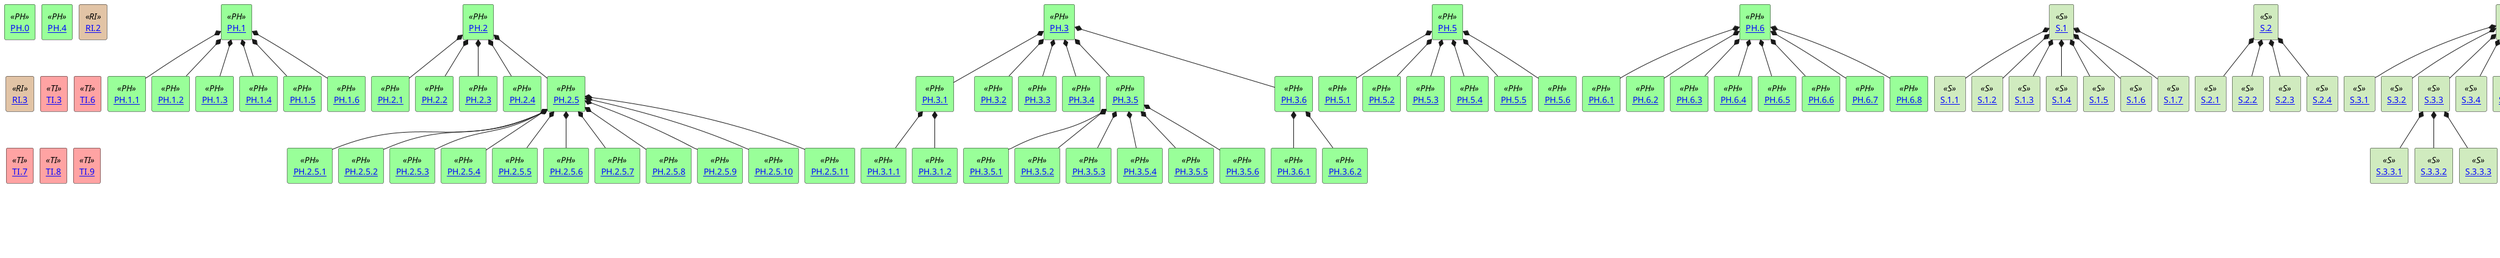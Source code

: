 @startuml
skinparam nodesep 10
skinparam rectangle {
    backgroundColor<<PH>> 99ff99
    backgroundColor<<S>> d0ebbf
    backgroundColor<<RI>> e2c4a6
    backgroundColor<<TI>> ffa3a3
}
rectangle "[[Requirements-PHRSFMR2-PH.0.html PH.0]]" <<PH>> as PHR_R24
rectangle "[[Requirements-PHRSFMR2-PH.1.html PH.1]]" <<PH>> as PHR_R222
rectangle "[[Requirements-PHRSFMR2-PH.1.1.html PH.1.1]]" <<PH>> as PHR_R223
PHR_R222 *-- PHR_R223
rectangle "[[Requirements-PHRSFMR2-PH.1.2.html PH.1.2]]" <<PH>> as PHR_R232
PHR_R222 *-- PHR_R232
rectangle "[[Requirements-PHRSFMR2-PH.1.3.html PH.1.3]]" <<PH>> as PHR_R243
PHR_R222 *-- PHR_R243
rectangle "[[Requirements-PHRSFMR2-PH.1.4.html PH.1.4]]" <<PH>> as PHR_R251
PHR_R222 *-- PHR_R251
rectangle "[[Requirements-PHRSFMR2-PH.1.5.html PH.1.5]]" <<PH>> as PHR_R260
PHR_R222 *-- PHR_R260
rectangle "[[Requirements-PHRSFMR2-PH.1.6.html PH.1.6]]" <<PH>> as PHR_R271
PHR_R222 *-- PHR_R271
rectangle "[[Requirements-PHRSFMR2-PH.2.html PH.2]]" <<PH>> as PHR_R283
rectangle "[[Requirements-PHRSFMR2-PH.2.1.html PH.2.1]]" <<PH>> as PHR_R287
PHR_R283 *-- PHR_R287
rectangle "[[Requirements-PHRSFMR2-PH.2.2.html PH.2.2]]" <<PH>> as PHR_R295
PHR_R283 *-- PHR_R295
rectangle "[[Requirements-PHRSFMR2-PH.2.3.html PH.2.3]]" <<PH>> as PHR_R299
PHR_R283 *-- PHR_R299
rectangle "[[Requirements-PHRSFMR2-PH.2.4.html PH.2.4]]" <<PH>> as PHR_R2111
PHR_R283 *-- PHR_R2111
rectangle "[[Requirements-PHRSFMR2-PH.2.5.html PH.2.5]]" <<PH>> as PHR_R2121
PHR_R283 *-- PHR_R2121
rectangle "[[Requirements-PHRSFMR2-PH.2.5.1.html PH.2.5.1]]" <<PH>> as PHR_R2124
PHR_R2121 *-- PHR_R2124
rectangle "[[Requirements-PHRSFMR2-PH.2.5.2.html PH.2.5.2]]" <<PH>> as PHR_R2145
PHR_R2121 *-- PHR_R2145
rectangle "[[Requirements-PHRSFMR2-PH.2.5.3.html PH.2.5.3]]" <<PH>> as PHR_R2167
PHR_R2121 *-- PHR_R2167
rectangle "[[Requirements-PHRSFMR2-PH.2.5.4.html PH.2.5.4]]" <<PH>> as PHR_R2179
PHR_R2121 *-- PHR_R2179
rectangle "[[Requirements-PHRSFMR2-PH.2.5.5.html PH.2.5.5]]" <<PH>> as PHR_R2195
PHR_R2121 *-- PHR_R2195
rectangle "[[Requirements-PHRSFMR2-PH.2.5.6.html PH.2.5.6]]" <<PH>> as PHR_R2203
PHR_R2121 *-- PHR_R2203
rectangle "[[Requirements-PHRSFMR2-PH.2.5.7.html PH.2.5.7]]" <<PH>> as PHR_R2212
PHR_R2121 *-- PHR_R2212
rectangle "[[Requirements-PHRSFMR2-PH.2.5.8.html PH.2.5.8]]" <<PH>> as PHR_R2219
PHR_R2121 *-- PHR_R2219
rectangle "[[Requirements-PHRSFMR2-PH.2.5.9.html PH.2.5.9]]" <<PH>> as PHR_R2225
PHR_R2121 *-- PHR_R2225
rectangle "[[Requirements-PHRSFMR2-PH.2.5.10.html PH.2.5.10]]" <<PH>> as PHR_R2229
PHR_R2121 *-- PHR_R2229
rectangle "[[Requirements-PHRSFMR2-PH.2.5.11.html PH.2.5.11]]" <<PH>> as PHR_R2236
PHR_R2121 *-- PHR_R2236
rectangle "[[Requirements-PHRSFMR2-PH.3.html PH.3]]" <<PH>> as PHR_R2251
rectangle "[[Requirements-PHRSFMR2-PH.3.1.html PH.3.1]]" <<PH>> as PHR_R2252
PHR_R2251 *-- PHR_R2252
rectangle "[[Requirements-PHRSFMR2-PH.3.1.1.html PH.3.1.1]]" <<PH>> as PHR_R2253
PHR_R2252 *-- PHR_R2253
rectangle "[[Requirements-PHRSFMR2-PH.3.1.2.html PH.3.1.2]]" <<PH>> as PHR_R2261
PHR_R2252 *-- PHR_R2261
rectangle "[[Requirements-PHRSFMR2-PH.3.2.html PH.3.2]]" <<PH>> as PHR_R2264
PHR_R2251 *-- PHR_R2264
rectangle "[[Requirements-PHRSFMR2-PH.3.3.html PH.3.3]]" <<PH>> as PHR_R2275
PHR_R2251 *-- PHR_R2275
rectangle "[[Requirements-PHRSFMR2-PH.3.4.html PH.3.4]]" <<PH>> as PHR_R2290
PHR_R2251 *-- PHR_R2290
rectangle "[[Requirements-PHRSFMR2-PH.3.5.html PH.3.5]]" <<PH>> as PHR_R2309
PHR_R2251 *-- PHR_R2309
rectangle "[[Requirements-PHRSFMR2-PH.3.5.1.html PH.3.5.1]]" <<PH>> as PHR_R2310
PHR_R2309 *-- PHR_R2310
rectangle "[[Requirements-PHRSFMR2-PH.3.5.2.html PH.3.5.2]]" <<PH>> as PHR_R2315
PHR_R2309 *-- PHR_R2315
rectangle "[[Requirements-PHRSFMR2-PH.3.5.3.html PH.3.5.3]]" <<PH>> as PHR_R2324
PHR_R2309 *-- PHR_R2324
rectangle "[[Requirements-PHRSFMR2-PH.3.5.4.html PH.3.5.4]]" <<PH>> as PHR_R2328
PHR_R2309 *-- PHR_R2328
rectangle "[[Requirements-PHRSFMR2-PH.3.5.5.html PH.3.5.5]]" <<PH>> as PHR_R2346
PHR_R2309 *-- PHR_R2346
rectangle "[[Requirements-PHRSFMR2-PH.3.5.6.html PH.3.5.6]]" <<PH>> as PHR_R2362
PHR_R2309 *-- PHR_R2362
rectangle "[[Requirements-PHRSFMR2-PH.3.6.html PH.3.6]]" <<PH>> as PHR_R2367
PHR_R2251 *-- PHR_R2367
rectangle "[[Requirements-PHRSFMR2-PH.3.6.1.html PH.3.6.1]]" <<PH>> as PHR_R2368
PHR_R2367 *-- PHR_R2368
rectangle "[[Requirements-PHRSFMR2-PH.3.6.2.html PH.3.6.2]]" <<PH>> as PHR_R2376
PHR_R2367 *-- PHR_R2376
rectangle "[[Requirements-PHRSFMR2-PH.4.html PH.4]]" <<PH>> as PHR_R2381
rectangle "[[Requirements-PHRSFMR2-PH.5.html PH.5]]" <<PH>> as PHR_R2401
rectangle "[[Requirements-PHRSFMR2-PH.5.1.html PH.5.1]]" <<PH>> as PHR_R2402
PHR_R2401 *-- PHR_R2402
rectangle "[[Requirements-PHRSFMR2-PH.5.2.html PH.5.2]]" <<PH>> as PHR_R2410
PHR_R2401 *-- PHR_R2410
rectangle "[[Requirements-PHRSFMR2-PH.5.3.html PH.5.3]]" <<PH>> as PHR_R2435
PHR_R2401 *-- PHR_R2435
rectangle "[[Requirements-PHRSFMR2-PH.5.4.html PH.5.4]]" <<PH>> as PHR_R2444
PHR_R2401 *-- PHR_R2444
rectangle "[[Requirements-PHRSFMR2-PH.5.5.html PH.5.5]]" <<PH>> as PHR_R2454
PHR_R2401 *-- PHR_R2454
rectangle "[[Requirements-PHRSFMR2-PH.5.6.html PH.5.6]]" <<PH>> as PHR_R2457
PHR_R2401 *-- PHR_R2457
rectangle "[[Requirements-PHRSFMR2-PH.6.html PH.6]]" <<PH>> as PHR_R2462
rectangle "[[Requirements-PHRSFMR2-PH.6.1.html PH.6.1]]" <<PH>> as PHR_R2463
PHR_R2462 *-- PHR_R2463
rectangle "[[Requirements-PHRSFMR2-PH.6.2.html PH.6.2]]" <<PH>> as PHR_R2473
PHR_R2462 *-- PHR_R2473
rectangle "[[Requirements-PHRSFMR2-PH.6.3.html PH.6.3]]" <<PH>> as PHR_R2483
PHR_R2462 *-- PHR_R2483
rectangle "[[Requirements-PHRSFMR2-PH.6.4.html PH.6.4]]" <<PH>> as PHR_R2495
PHR_R2462 *-- PHR_R2495
rectangle "[[Requirements-PHRSFMR2-PH.6.5.html PH.6.5]]" <<PH>> as PHR_R2502
PHR_R2462 *-- PHR_R2502
rectangle "[[Requirements-PHRSFMR2-PH.6.6.html PH.6.6]]" <<PH>> as PHR_R2509
PHR_R2462 *-- PHR_R2509
rectangle "[[Requirements-PHRSFMR2-PH.6.7.html PH.6.7]]" <<PH>> as PHR_R2514
PHR_R2462 *-- PHR_R2514
rectangle "[[Requirements-PHRSFMR2-PH.6.8.html PH.6.8]]" <<PH>> as PHR_R2522
PHR_R2462 *-- PHR_R2522
rectangle "[[Requirements-PHRSFMR2-S.1.html S.1]]" <<S>> as PHR_R2529
rectangle "[[Requirements-PHRSFMR2-S.1.1.html S.1.1]]" <<S>> as PHR_R2530
PHR_R2529 *-- PHR_R2530
rectangle "[[Requirements-PHRSFMR2-S.1.2.html S.1.2]]" <<S>> as PHR_R2545
PHR_R2529 *-- PHR_R2545
rectangle "[[Requirements-PHRSFMR2-S.1.3.html S.1.3]]" <<S>> as PHR_R2554
PHR_R2529 *-- PHR_R2554
rectangle "[[Requirements-PHRSFMR2-S.1.4.html S.1.4]]" <<S>> as PHR_R2559
PHR_R2529 *-- PHR_R2559
rectangle "[[Requirements-PHRSFMR2-S.1.5.html S.1.5]]" <<S>> as PHR_R2562
PHR_R2529 *-- PHR_R2562
rectangle "[[Requirements-PHRSFMR2-S.1.6.html S.1.6]]" <<S>> as PHR_R2564
PHR_R2529 *-- PHR_R2564
rectangle "[[Requirements-PHRSFMR2-S.1.7.html S.1.7]]" <<S>> as PHR_R2567
PHR_R2529 *-- PHR_R2567
rectangle "[[Requirements-PHRSFMR2-S.2.html S.2]]" <<S>> as PHR_R2573
rectangle "[[Requirements-PHRSFMR2-S.2.1.html S.2.1]]" <<S>> as PHR_R2574
PHR_R2573 *-- PHR_R2574
rectangle "[[Requirements-PHRSFMR2-S.2.2.html S.2.2]]" <<S>> as PHR_R2583
PHR_R2573 *-- PHR_R2583
rectangle "[[Requirements-PHRSFMR2-S.2.3.html S.2.3]]" <<S>> as PHR_R2593
PHR_R2573 *-- PHR_R2593
rectangle "[[Requirements-PHRSFMR2-S.2.4.html S.2.4]]" <<S>> as PHR_R2599
PHR_R2573 *-- PHR_R2599
rectangle "[[Requirements-PHRSFMR2-S.3.html S.3]]" <<S>> as PHR_R2609
rectangle "[[Requirements-PHRSFMR2-S.3.1.html S.3.1]]" <<S>> as PHR_R2610
PHR_R2609 *-- PHR_R2610
rectangle "[[Requirements-PHRSFMR2-S.3.2.html S.3.2]]" <<S>> as PHR_R2615
PHR_R2609 *-- PHR_R2615
rectangle "[[Requirements-PHRSFMR2-S.3.3.html S.3.3]]" <<S>> as PHR_R2622
PHR_R2609 *-- PHR_R2622
rectangle "[[Requirements-PHRSFMR2-S.3.3.1.html S.3.3.1]]" <<S>> as PHR_R2623
PHR_R2622 *-- PHR_R2623
rectangle "[[Requirements-PHRSFMR2-S.3.3.2.html S.3.3.2]]" <<S>> as PHR_R2632
PHR_R2622 *-- PHR_R2632
rectangle "[[Requirements-PHRSFMR2-S.3.3.3.html S.3.3.3]]" <<S>> as PHR_R2637
PHR_R2622 *-- PHR_R2637
rectangle "[[Requirements-PHRSFMR2-S.3.4.html S.3.4]]" <<S>> as PHR_R2642
PHR_R2609 *-- PHR_R2642
rectangle "[[Requirements-PHRSFMR2-S.3.5.html S.3.5]]" <<S>> as PHR_R2648
PHR_R2609 *-- PHR_R2648
rectangle "[[Requirements-PHRSFMR2-S.3.6.html S.3.6]]" <<S>> as PHR_R2655
PHR_R2609 *-- PHR_R2655
rectangle "[[Requirements-PHRSFMR2-S.3.7.html S.3.7]]" <<S>> as PHR_R2666
PHR_R2609 *-- PHR_R2666
rectangle "[[Requirements-PHRSFMR2-S.3.8.html S.3.8]]" <<S>> as PHR_R2672
PHR_R2609 *-- PHR_R2672
rectangle "[[Requirements-PHRSFMR2-S.3.9.html S.3.9]]" <<S>> as PHR_R2683
PHR_R2609 *-- PHR_R2683
rectangle "[[Requirements-PHRSFMR2-S.4.html S.4]]" <<S>> as PHR_R2691
rectangle "[[Requirements-PHRSFMR2-S.4.1.html S.4.1]]" <<S>> as PHR_R2692
PHR_R2691 *-- PHR_R2692
rectangle "[[Requirements-PHRSFMR2-S.4.1.1.html S.4.1.1]]" <<S>> as PHR_R2693
PHR_R2692 *-- PHR_R2693
rectangle "[[Requirements-PHRSFMR2-S.4.1.2.html S.4.1.2]]" <<S>> as PHR_R2700
PHR_R2692 *-- PHR_R2700
rectangle "[[Requirements-PHRSFMR2-S.4.1.3.html S.4.1.3]]" <<S>> as PHR_R2707
PHR_R2692 *-- PHR_R2707
rectangle "[[Requirements-PHRSFMR2-S.4.1.4.html S.4.1.4]]" <<S>> as PHR_R2714
PHR_R2692 *-- PHR_R2714
rectangle "[[Requirements-PHRSFMR2-S.4.2.html S.4.2]]" <<S>> as PHR_R2721
PHR_R2691 *-- PHR_R2721
rectangle "[[Requirements-PHRSFMR2-S.4.3.html S.4.3]]" <<S>> as PHR_R2727
PHR_R2691 *-- PHR_R2727
rectangle "[[Requirements-PHRSFMR2-S.4.4.html S.4.4]]" <<S>> as PHR_R2734
PHR_R2691 *-- PHR_R2734
rectangle "[[Requirements-PHRSFMR2-S.4.5.html S.4.5]]" <<S>> as PHR_R2738
PHR_R2691 *-- PHR_R2738
rectangle "[[Requirements-PHRSFMR2-S.4.6.html S.4.6]]" <<S>> as PHR_R2745
PHR_R2691 *-- PHR_R2745
rectangle "[[Requirements-PHRSFMR2-S.4.6.1.html S.4.6.1]]" <<S>> as PHR_R2746
PHR_R2745 *-- PHR_R2746
rectangle "[[Requirements-PHRSFMR2-S.4.6.2.html S.4.6.2]]" <<S>> as PHR_R2748
PHR_R2745 *-- PHR_R2748
rectangle "[[Requirements-PHRSFMR2-S.4.6.3.html S.4.6.3]]" <<S>> as PHR_R2753
PHR_R2745 *-- PHR_R2753
rectangle "[[Requirements-PHRSFMR2-S.4.6.4.html S.4.6.4]]" <<S>> as PHR_R2758
PHR_R2745 *-- PHR_R2758
rectangle "[[Requirements-PHRSFMR2-S.4.6.5.html S.4.6.5]]" <<S>> as PHR_R2763
PHR_R2745 *-- PHR_R2763
rectangle "[[Requirements-PHRSFMR2-S.4.6.6.html S.4.6.6]]" <<S>> as PHR_R2771
PHR_R2745 *-- PHR_R2771
rectangle "[[Requirements-PHRSFMR2-RI.1.html RI.1]]" <<RI>> as PHR_R2777
rectangle "[[Requirements-PHRSFMR2-RI.1.1.html RI.1.1]]" <<RI>> as PHR_R2778
PHR_R2777 *-- PHR_R2778
rectangle "[[Requirements-PHRSFMR2-RI.1.1.1.html RI.1.1.1]]" <<RI>> as PHR_R2780
PHR_R2778 *-- PHR_R2780
rectangle "[[Requirements-PHRSFMR2-RI.1.1.1.1.html RI.1.1.1.1]]" <<RI>> as PHR_R2792
PHR_R2780 *-- PHR_R2792
rectangle "[[Requirements-PHRSFMR2-RI.1.1.2.html RI.1.1.2]]" <<RI>> as PHR_R2810
PHR_R2778 *-- PHR_R2810
rectangle "[[Requirements-PHRSFMR2-RI.1.1.2.1.html RI.1.1.2.1]]" <<RI>> as PHR_R2815
PHR_R2810 *-- PHR_R2815
rectangle "[[Requirements-PHRSFMR2-RI.1.1.3.html RI.1.1.3]]" <<RI>> as PHR_R2827
PHR_R2778 *-- PHR_R2827
rectangle "[[Requirements-PHRSFMR2-RI.1.1.3.1.html RI.1.1.3.1]]" <<RI>> as PHR_R2833
PHR_R2827 *-- PHR_R2833
rectangle "[[Requirements-PHRSFMR2-RI.1.1.4.html RI.1.1.4]]" <<RI>> as PHR_R2846
PHR_R2778 *-- PHR_R2846
rectangle "[[Requirements-PHRSFMR2-RI.1.1.4.1.html RI.1.1.4.1]]" <<RI>> as PHR_R2861
PHR_R2846 *-- PHR_R2861
rectangle "[[Requirements-PHRSFMR2-RI.1.1.5.html RI.1.1.5]]" <<RI>> as PHR_R2871
PHR_R2778 *-- PHR_R2871
rectangle "[[Requirements-PHRSFMR2-RI.1.1.5.1.html RI.1.1.5.1]]" <<RI>> as PHR_R2875
PHR_R2871 *-- PHR_R2875
rectangle "[[Requirements-PHRSFMR2-RI.1.1.6.html RI.1.1.6]]" <<RI>> as PHR_R2889
PHR_R2778 *-- PHR_R2889
rectangle "[[Requirements-PHRSFMR2-RI.1.1.6.1.html RI.1.1.6.1]]" <<RI>> as PHR_R2899
PHR_R2889 *-- PHR_R2899
rectangle "[[Requirements-PHRSFMR2-RI.1.1.7.html RI.1.1.7]]" <<RI>> as PHR_R2912
PHR_R2778 *-- PHR_R2912
rectangle "[[Requirements-PHRSFMR2-RI.1.1.7.1.html RI.1.1.7.1]]" <<RI>> as PHR_R2920
PHR_R2912 *-- PHR_R2920
rectangle "[[Requirements-PHRSFMR2-RI.1.1.8.html RI.1.1.8]]" <<RI>> as PHR_R2933
PHR_R2778 *-- PHR_R2933
rectangle "[[Requirements-PHRSFMR2-RI.1.1.8.1.html RI.1.1.8.1]]" <<RI>> as PHR_R2944
PHR_R2933 *-- PHR_R2944
rectangle "[[Requirements-PHRSFMR2-RI.1.1.9.html RI.1.1.9]]" <<RI>> as PHR_R2961
PHR_R2778 *-- PHR_R2961
rectangle "[[Requirements-PHRSFMR2-RI.1.1.9.1.html RI.1.1.9.1]]" <<RI>> as PHR_R2966
PHR_R2961 *-- PHR_R2966
rectangle "[[Requirements-PHRSFMR2-RI.1.1.10.html RI.1.1.10]]" <<RI>> as PHR_R2981
PHR_R2778 *-- PHR_R2981
rectangle "[[Requirements-PHRSFMR2-RI.1.1.10.1.html RI.1.1.10.1]]" <<RI>> as PHR_R2983
PHR_R2981 *-- PHR_R2983
rectangle "[[Requirements-PHRSFMR2-RI.1.1.11.html RI.1.1.11]]" <<RI>> as PHR_R2994
PHR_R2778 *-- PHR_R2994
rectangle "[[Requirements-PHRSFMR2-RI.1.1.11.1.html RI.1.1.11.1]]" <<RI>> as PHR_R2996
PHR_R2994 *-- PHR_R2996
rectangle "[[Requirements-PHRSFMR2-RI.1.1.12.html RI.1.1.12]]" <<RI>> as PHR_R21006
PHR_R2778 *-- PHR_R21006
rectangle "[[Requirements-PHRSFMR2-RI.1.1.12.1.html RI.1.1.12.1]]" <<RI>> as PHR_R21008
PHR_R21006 *-- PHR_R21008
rectangle "[[Requirements-PHRSFMR2-RI.1.1.13.html RI.1.1.13]]" <<RI>> as PHR_R21018
PHR_R2778 *-- PHR_R21018
rectangle "[[Requirements-PHRSFMR2-RI.1.1.13.1.html RI.1.1.13.1]]" <<RI>> as PHR_R21030
PHR_R21018 *-- PHR_R21030
rectangle "[[Requirements-PHRSFMR2-RI.1.1.14.html RI.1.1.14]]" <<RI>> as PHR_R21040
PHR_R2778 *-- PHR_R21040
rectangle "[[Requirements-PHRSFMR2-RI.1.1.14.1.html RI.1.1.14.1]]" <<RI>> as PHR_R21042
PHR_R21040 *-- PHR_R21042
rectangle "[[Requirements-PHRSFMR2-RI.1.1.15.html RI.1.1.15]]" <<RI>> as PHR_R21056
PHR_R2778 *-- PHR_R21056
rectangle "[[Requirements-PHRSFMR2-RI.1.1.15.1.html RI.1.1.15.1]]" <<RI>> as PHR_R21058
PHR_R21056 *-- PHR_R21058
rectangle "[[Requirements-PHRSFMR2-RI.1.1.16.html RI.1.1.16]]" <<RI>> as PHR_R21070
PHR_R2778 *-- PHR_R21070
rectangle "[[Requirements-PHRSFMR2-RI.1.1.16.1.html RI.1.1.16.1]]" <<RI>> as PHR_R21073
PHR_R21070 *-- PHR_R21073
rectangle "[[Requirements-PHRSFMR2-RI.1.1.17.html RI.1.1.17]]" <<RI>> as PHR_R21086
PHR_R2778 *-- PHR_R21086
rectangle "[[Requirements-PHRSFMR2-RI.1.1.17.1.html RI.1.1.17.1]]" <<RI>> as PHR_R21088
PHR_R21086 *-- PHR_R21088
rectangle "[[Requirements-PHRSFMR2-RI.1.1.18.html RI.1.1.18]]" <<RI>> as PHR_R21098
PHR_R2778 *-- PHR_R21098
rectangle "[[Requirements-PHRSFMR2-RI.1.1.18.1.html RI.1.1.18.1]]" <<RI>> as PHR_R21100
PHR_R21098 *-- PHR_R21100
rectangle "[[Requirements-PHRSFMR2-RI.1.1.19.html RI.1.1.19]]" <<RI>> as PHR_R21110
PHR_R2778 *-- PHR_R21110
rectangle "[[Requirements-PHRSFMR2-RI.1.1.19.1.html RI.1.1.19.1]]" <<RI>> as PHR_R21112
PHR_R21110 *-- PHR_R21112
rectangle "[[Requirements-PHRSFMR2-RI.1.1.20.html RI.1.1.20]]" <<RI>> as PHR_R21125
PHR_R2778 *-- PHR_R21125
rectangle "[[Requirements-PHRSFMR2-RI.1.1.20.1.html RI.1.1.20.1]]" <<RI>> as PHR_R21127
PHR_R21125 *-- PHR_R21127
rectangle "[[Requirements-PHRSFMR2-RI.1.1.21.html RI.1.1.21]]" <<RI>> as PHR_R21140
PHR_R2778 *-- PHR_R21140
rectangle "[[Requirements-PHRSFMR2-RI.1.1.21.1.html RI.1.1.21.1]]" <<RI>> as PHR_R21142
PHR_R21140 *-- PHR_R21142
rectangle "[[Requirements-PHRSFMR2-RI.1.1.22.html RI.1.1.22]]" <<RI>> as PHR_R21152
PHR_R2778 *-- PHR_R21152
rectangle "[[Requirements-PHRSFMR2-RI.1.1.22.1.html RI.1.1.22.1]]" <<RI>> as PHR_R21154
PHR_R21152 *-- PHR_R21154
rectangle "[[Requirements-PHRSFMR2-RI.1.1.23.html RI.1.1.23]]" <<RI>> as PHR_R21164
PHR_R2778 *-- PHR_R21164
rectangle "[[Requirements-PHRSFMR2-RI.1.1.23.1.html RI.1.1.23.1]]" <<RI>> as PHR_R21166
PHR_R21164 *-- PHR_R21166
rectangle "[[Requirements-PHRSFMR2-RI.1.1.24.html RI.1.1.24]]" <<RI>> as PHR_R21179
PHR_R2778 *-- PHR_R21179
rectangle "[[Requirements-PHRSFMR2-RI.1.1.24.1.html RI.1.1.24.1]]" <<RI>> as PHR_R21181
PHR_R21179 *-- PHR_R21181
rectangle "[[Requirements-PHRSFMR2-RI.1.1.25.html RI.1.1.25]]" <<RI>> as PHR_R21191
PHR_R2778 *-- PHR_R21191
rectangle "[[Requirements-PHRSFMR2-RI.1.1.25.1.html RI.1.1.25.1]]" <<RI>> as PHR_R21201
PHR_R21191 *-- PHR_R21201
rectangle "[[Requirements-PHRSFMR2-RI.1.1.26.html RI.1.1.26]]" <<RI>> as PHR_R21211
PHR_R2778 *-- PHR_R21211
rectangle "[[Requirements-PHRSFMR2-RI.1.1.26.1.html RI.1.1.26.1]]" <<RI>> as PHR_R21215
PHR_R21211 *-- PHR_R21215
rectangle "[[Requirements-PHRSFMR2-RI.1.1.27.html RI.1.1.27]]" <<RI>> as PHR_R21228
PHR_R2778 *-- PHR_R21228
rectangle "[[Requirements-PHRSFMR2-RI.1.1.27.1.html RI.1.1.27.1]]" <<RI>> as PHR_R21232
PHR_R21228 *-- PHR_R21232
rectangle "[[Requirements-PHRSFMR2-RI.1.2.html RI.1.2]]" <<RI>> as PHR_R21245
PHR_R2777 *-- PHR_R21245
rectangle "[[Requirements-PHRSFMR2-RI.1.2.1.html RI.1.2.1]]" <<RI>> as PHR_R21246
PHR_R21245 *-- PHR_R21246
rectangle "[[Requirements-PHRSFMR2-RI.1.2.2.html RI.1.2.2]]" <<RI>> as PHR_R21266
PHR_R21245 *-- PHR_R21266
rectangle "[[Requirements-PHRSFMR2-RI.1.3.html RI.1.3]]" <<RI>> as PHR_R21274
PHR_R2777 *-- PHR_R21274
rectangle "[[Requirements-PHRSFMR2-RI.1.3.1.html RI.1.3.1]]" <<RI>> as PHR_R21275
PHR_R21274 *-- PHR_R21275
rectangle "[[Requirements-PHRSFMR2-RI.1.3.2.html RI.1.3.2]]" <<RI>> as PHR_R21283
PHR_R21274 *-- PHR_R21283
rectangle "[[Requirements-PHRSFMR2-RI.1.3.3.html RI.1.3.3]]" <<RI>> as PHR_R21289
PHR_R21274 *-- PHR_R21289
rectangle "[[Requirements-PHRSFMR2-RI.1.3.4.html RI.1.3.4]]" <<RI>> as PHR_R21294
PHR_R21274 *-- PHR_R21294
rectangle "[[Requirements-PHRSFMR2-RI.1.4.html RI.1.4]]" <<RI>> as PHR_R21299
PHR_R2777 *-- PHR_R21299
rectangle "[[Requirements-PHRSFMR2-RI.2.html RI.2]]" <<RI>> as PHR_R21305
rectangle "[[Requirements-PHRSFMR2-RI.3.html RI.3]]" <<RI>> as PHR_R21311
rectangle "[[Requirements-PHRSFMR2-TI.1.html TI.1]]" <<TI>> as PHR_R21321
rectangle "[[Requirements-PHRSFMR2-TI.1.1.html TI.1.1]]" <<TI>> as PHR_R21322
PHR_R21321 *-- PHR_R21322
rectangle "[[Requirements-PHRSFMR2-TI.1.2.html TI.1.2]]" <<TI>> as PHR_R21335
PHR_R21321 *-- PHR_R21335
rectangle "[[Requirements-PHRSFMR2-TI.1.3.html TI.1.3]]" <<TI>> as PHR_R21341
PHR_R21321 *-- PHR_R21341
rectangle "[[Requirements-PHRSFMR2-TI.1.3.1.html TI.1.3.1]]" <<TI>> as PHR_R21347
PHR_R21341 *-- PHR_R21347
rectangle "[[Requirements-PHRSFMR2-TI.1.4.html TI.1.4]]" <<TI>> as PHR_R21359
PHR_R21321 *-- PHR_R21359
rectangle "[[Requirements-PHRSFMR2-TI.1.5.html TI.1.5]]" <<TI>> as PHR_R21362
PHR_R21321 *-- PHR_R21362
rectangle "[[Requirements-PHRSFMR2-TI.1.6.html TI.1.6]]" <<TI>> as PHR_R21367
PHR_R21321 *-- PHR_R21367
rectangle "[[Requirements-PHRSFMR2-TI.1.7.html TI.1.7]]" <<TI>> as PHR_R21375
PHR_R21321 *-- PHR_R21375
rectangle "[[Requirements-PHRSFMR2-TI.1.8.html TI.1.8]]" <<TI>> as PHR_R21378
PHR_R21321 *-- PHR_R21378
rectangle "[[Requirements-PHRSFMR2-TI.1.8.1.html TI.1.8.1]]" <<TI>> as PHR_R21394
PHR_R21378 *-- PHR_R21394
rectangle "[[Requirements-PHRSFMR2-TI.1.8.2.html TI.1.8.2]]" <<TI>> as PHR_R21396
PHR_R21378 *-- PHR_R21396
rectangle "[[Requirements-PHRSFMR2-TI.1.9.html TI.1.9]]" <<TI>> as PHR_R21398
PHR_R21321 *-- PHR_R21398
rectangle "[[Requirements-PHRSFMR2-TI.1.10.html TI.1.10]]" <<TI>> as PHR_R21400
PHR_R21321 *-- PHR_R21400
rectangle "[[Requirements-PHRSFMR2-TI.1.11.html TI.1.11]]" <<TI>> as PHR_R21403
PHR_R21321 *-- PHR_R21403
rectangle "[[Requirements-PHRSFMR2-TI.2.html TI.2]]" <<TI>> as PHR_R21405
rectangle "[[Requirements-PHRSFMR2-TI.2.1.html TI.2.1]]" <<TI>> as PHR_R21408
PHR_R21405 *-- PHR_R21408
rectangle "[[Requirements-PHRSFMR2-TI.2.1.1.html TI.2.1.1]]" <<TI>> as PHR_R21414
PHR_R21408 *-- PHR_R21414
rectangle "[[Requirements-PHRSFMR2-TI.2.1.2.html TI.2.1.2]]" <<TI>> as PHR_R21418
PHR_R21408 *-- PHR_R21418
rectangle "[[Requirements-PHRSFMR2-TI.2.1.2.1.html TI.2.1.2.1]]" <<TI>> as PHR_R21425
PHR_R21418 *-- PHR_R21425
rectangle "[[Requirements-PHRSFMR2-TI.2.1.2.2.html TI.2.1.2.2]]" <<TI>> as PHR_R21434
PHR_R21418 *-- PHR_R21434
rectangle "[[Requirements-PHRSFMR2-TI.2.1.2.3.html TI.2.1.2.3]]" <<TI>> as PHR_R21443
PHR_R21418 *-- PHR_R21443
rectangle "[[Requirements-PHRSFMR2-TI.2.1.2.4.html TI.2.1.2.4]]" <<TI>> as PHR_R21452
PHR_R21418 *-- PHR_R21452
rectangle "[[Requirements-PHRSFMR2-TI.2.1.2.5.html TI.2.1.2.5]]" <<TI>> as PHR_R21462
PHR_R21418 *-- PHR_R21462
rectangle "[[Requirements-PHRSFMR2-TI.2.1.2.6.html TI.2.1.2.6]]" <<TI>> as PHR_R21471
PHR_R21418 *-- PHR_R21471
rectangle "[[Requirements-PHRSFMR2-TI.2.1.2.7.html TI.2.1.2.7]]" <<TI>> as PHR_R21479
PHR_R21418 *-- PHR_R21479
rectangle "[[Requirements-PHRSFMR2-TI.2.1.2.8.html TI.2.1.2.8]]" <<TI>> as PHR_R21487
PHR_R21418 *-- PHR_R21487
rectangle "[[Requirements-PHRSFMR2-TI.2.1.2.9.html TI.2.1.2.9]]" <<TI>> as PHR_R21496
PHR_R21418 *-- PHR_R21496
rectangle "[[Requirements-PHRSFMR2-TI.2.1.3.html TI.2.1.3]]" <<TI>> as PHR_R21507
PHR_R21408 *-- PHR_R21507
rectangle "[[Requirements-PHRSFMR2-TI.2.1.3.1.html TI.2.1.3.1]]" <<TI>> as PHR_R21516
PHR_R21507 *-- PHR_R21516
rectangle "[[Requirements-PHRSFMR2-TI.2.1.3.2.html TI.2.1.3.2]]" <<TI>> as PHR_R21525
PHR_R21507 *-- PHR_R21525
rectangle "[[Requirements-PHRSFMR2-TI.2.1.3.3.html TI.2.1.3.3]]" <<TI>> as PHR_R21533
PHR_R21507 *-- PHR_R21533
rectangle "[[Requirements-PHRSFMR2-TI.2.1.3.4.html TI.2.1.3.4]]" <<TI>> as PHR_R21541
PHR_R21507 *-- PHR_R21541
rectangle "[[Requirements-PHRSFMR2-TI.2.1.3.5.html TI.2.1.3.5]]" <<TI>> as PHR_R21550
PHR_R21507 *-- PHR_R21550
rectangle "[[Requirements-PHRSFMR2-TI.2.1.3.6.html TI.2.1.3.6]]" <<TI>> as PHR_R21558
PHR_R21507 *-- PHR_R21558
rectangle "[[Requirements-PHRSFMR2-TI.2.1.3.7.html TI.2.1.3.7]]" <<TI>> as PHR_R21567
PHR_R21507 *-- PHR_R21567
rectangle "[[Requirements-PHRSFMR2-TI.2.1.3.8.html TI.2.1.3.8]]" <<TI>> as PHR_R21575
PHR_R21507 *-- PHR_R21575
rectangle "[[Requirements-PHRSFMR2-TI.2.1.3.9.html TI.2.1.3.9]]" <<TI>> as PHR_R21583
PHR_R21507 *-- PHR_R21583
rectangle "[[Requirements-PHRSFMR2-TI.2.1.3.10.html TI.2.1.3.10]]" <<TI>> as PHR_R21591
PHR_R21507 *-- PHR_R21591
rectangle "[[Requirements-PHRSFMR2-TI.2.1.3.11.html TI.2.1.3.11]]" <<TI>> as PHR_R21599
PHR_R21507 *-- PHR_R21599
rectangle "[[Requirements-PHRSFMR2-TI.2.1.3.12.html TI.2.1.3.12]]" <<TI>> as PHR_R21607
PHR_R21507 *-- PHR_R21607
rectangle "[[Requirements-PHRSFMR2-TI.2.1.3.13.html TI.2.1.3.13]]" <<TI>> as PHR_R21615
PHR_R21507 *-- PHR_R21615
rectangle "[[Requirements-PHRSFMR2-TI.2.1.3.14.html TI.2.1.3.14]]" <<TI>> as PHR_R21623
PHR_R21507 *-- PHR_R21623
rectangle "[[Requirements-PHRSFMR2-TI.2.1.3.15.html TI.2.1.3.15]]" <<TI>> as PHR_R21631
PHR_R21507 *-- PHR_R21631
rectangle "[[Requirements-PHRSFMR2-TI.2.1.3.16.html TI.2.1.3.16]]" <<TI>> as PHR_R21639
PHR_R21507 *-- PHR_R21639
rectangle "[[Requirements-PHRSFMR2-TI.2.1.4.html TI.2.1.4]]" <<TI>> as PHR_R21647
PHR_R21408 *-- PHR_R21647
rectangle "[[Requirements-PHRSFMR2-TI.2.1.4.1.html TI.2.1.4.1]]" <<TI>> as PHR_R21651
PHR_R21647 *-- PHR_R21651
rectangle "[[Requirements-PHRSFMR2-TI.2.1.4.2.html TI.2.1.4.2]]" <<TI>> as PHR_R21660
PHR_R21647 *-- PHR_R21660
rectangle "[[Requirements-PHRSFMR2-TI.2.1.4.3.html TI.2.1.4.3]]" <<TI>> as PHR_R21669
PHR_R21647 *-- PHR_R21669
rectangle "[[Requirements-PHRSFMR2-TI.2.2.html TI.2.2]]" <<TI>> as PHR_R21678
PHR_R21405 *-- PHR_R21678
rectangle "[[Requirements-PHRSFMR2-TI.2.2.1.html TI.2.2.1]]" <<TI>> as PHR_R21683
PHR_R21678 *-- PHR_R21683
rectangle "[[Requirements-PHRSFMR2-TI.2.3.html TI.2.3]]" <<TI>> as PHR_R21685
PHR_R21405 *-- PHR_R21685
rectangle "[[Requirements-PHRSFMR2-TI.3.html TI.3]]" <<TI>> as PHR_R21690
rectangle "[[Requirements-PHRSFMR2-TI.4.html TI.4]]" <<TI>> as PHR_R21702
rectangle "[[Requirements-PHRSFMR2-TI.4.1.html TI.4.1]]" <<TI>> as PHR_R21703
PHR_R21702 *-- PHR_R21703
rectangle "[[Requirements-PHRSFMR2-TI.4.2.html TI.4.2]]" <<TI>> as PHR_R21714
PHR_R21702 *-- PHR_R21714
rectangle "[[Requirements-PHRSFMR2-TI.4.3.html TI.4.3]]" <<TI>> as PHR_R21724
PHR_R21702 *-- PHR_R21724
rectangle "[[Requirements-PHRSFMR2-TI.5.html TI.5]]" <<TI>> as PHR_R21730
rectangle "[[Requirements-PHRSFMR2-TI.5.1.html TI.5.1]]" <<TI>> as PHR_R21731
PHR_R21730 *-- PHR_R21731
rectangle "[[Requirements-PHRSFMR2-TI.5.1.1.html TI.5.1.1]]" <<TI>> as PHR_R21732
PHR_R21731 *-- PHR_R21732
rectangle "[[Requirements-PHRSFMR2-TI.5.1.2.html TI.5.1.2]]" <<TI>> as PHR_R21744
PHR_R21731 *-- PHR_R21744
rectangle "[[Requirements-PHRSFMR2-TI.5.1.3.html TI.5.1.3]]" <<TI>> as PHR_R21746
PHR_R21731 *-- PHR_R21746
rectangle "[[Requirements-PHRSFMR2-TI.5.2.html TI.5.2]]" <<TI>> as PHR_R21748
PHR_R21730 *-- PHR_R21748
rectangle "[[Requirements-PHRSFMR2-TI.5.3.html TI.5.3]]" <<TI>> as PHR_R21753
PHR_R21730 *-- PHR_R21753
rectangle "[[Requirements-PHRSFMR2-TI.5.4.html TI.5.4]]" <<TI>> as PHR_R21756
PHR_R21730 *-- PHR_R21756
rectangle "[[Requirements-PHRSFMR2-TI.5.5.html TI.5.5]]" <<TI>> as PHR_R21762
PHR_R21730 *-- PHR_R21762
rectangle "[[Requirements-PHRSFMR2-TI.6.html TI.6]]" <<TI>> as PHR_R21767
rectangle "[[Requirements-PHRSFMR2-TI.7.html TI.7]]" <<TI>> as PHR_R21778
rectangle "[[Requirements-PHRSFMR2-TI.8.html TI.8]]" <<TI>> as PHR_R21793
rectangle "[[Requirements-PHRSFMR2-TI.9.html TI.9]]" <<TI>> as PHR_R21802
rectangle "[[Requirements-PHRSFMR2-TI.10.html TI.10]]" <<TI>> as PHR_R21806
rectangle "[[Requirements-PHRSFMR2-TI.10.1.html TI.10.1]]" <<TI>> as PHR_R21807
PHR_R21806 *-- PHR_R21807
rectangle "[[Requirements-PHRSFMR2-TI.10.2.html TI.10.2]]" <<TI>> as PHR_R21817
PHR_R21806 *-- PHR_R21817
rectangle "[[Requirements-PHRSFMR2-TI.10.3.html TI.10.3]]" <<TI>> as PHR_R21827
PHR_R21806 *-- PHR_R21827
@enduml
